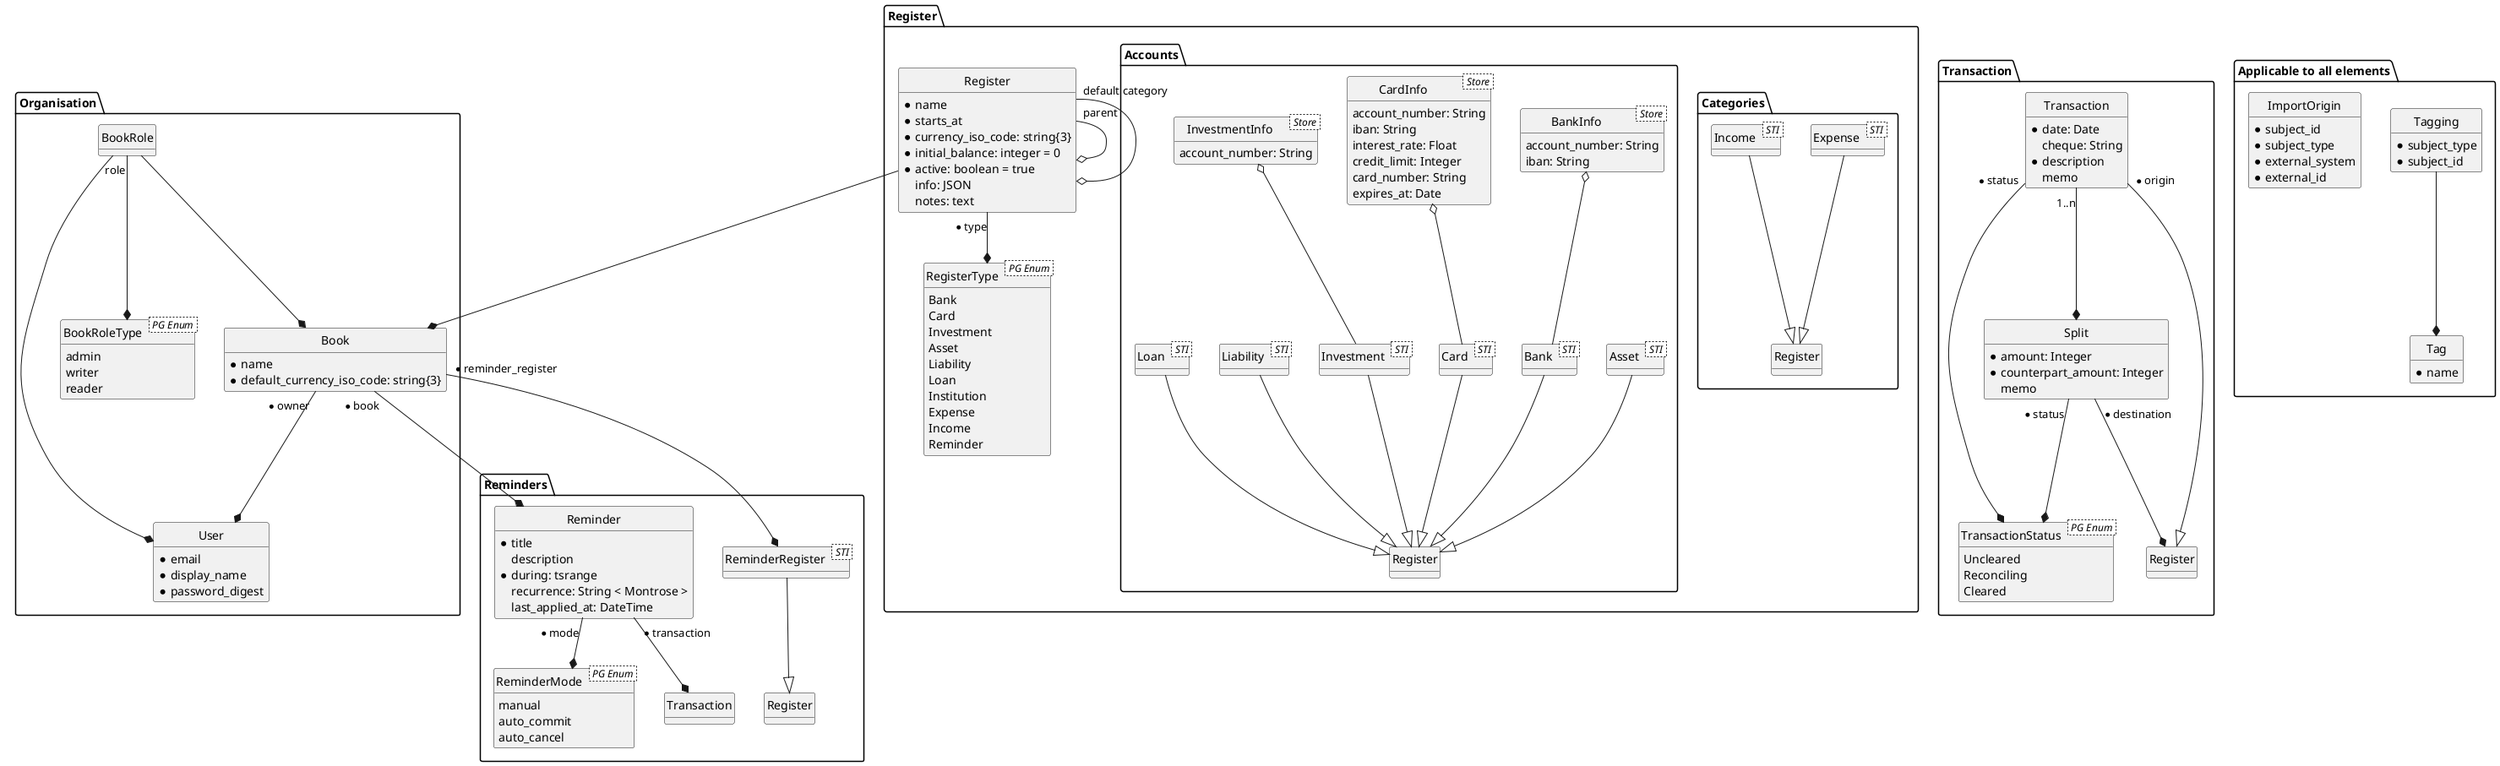@startuml Model

hide empty methods
hide circle

package Organisation {
  ' Model created.
  class User {
    * email
    * display_name
    * password_digest
  }

  ' Model created.
  class Book {
    * name
    * default_currency_iso_code: string{3}
  }
  Book "* owner" --* User

  ' Enum created.
  enum BookRoleType < PG Enum > {
    admin
    writer
    reader
  }

  ' Model created.
  class BookRole {
  }
  BookRole --* User
  BookRole --* Book
  BookRole "role" --* BookRoleType
}

package "Register" {
  enum RegisterType < PG Enum > {
    ' Accounts
    Bank
    Card
    Investment
    Asset
    Liability
    Loan
    Institution
    ' Categories
    Expense
    Income
    ' Other
    Reminder
  }

  ' Model created
  class Register {
    * name
    * starts_at
    * currency_iso_code: string{3}
    * initial_balance: integer = 0
    * active: boolean = true
    info: JSON
    notes: text
  }
  Register --* Book
  Register "parent" --o Register
  Register "default category" --o Register
  Register "* type" --* RegisterType

  package Categories {
    ' Model created
    class Expense < STI > {}
    Expense --|> Register

    ' Model created
    class Income < STI > {}
    Income --|> Register
  }

  package Accounts {
    ' Model create
    class Asset < STI > {}
    Asset --|> Register

    ' Model created
    class Bank < STI > {}
    Bank --|> Register

    ' Model created
    class BankInfo < Store > {
      account_number: String
      iban: String
    }
    BankInfo o-- Bank

    ' Model created
    class Card < STI > {}
    Card --|> Register

    ' Model created
    class CardInfo < Store > {
      account_number: String
      iban: String
      interest_rate: Float
      credit_limit: Integer
      card_number: String
      expires_at: Date
    }
    CardInfo o-- Card

    ' Model create
    class Investment < STI > {}
    Investment --|> Register

    ' Model created
    class InvestmentInfo < Store > {
      account_number: String
    }
    InvestmentInfo o-- Investment

    ' Model created
    class Liability < STI > {}
    Liability --|> Register

    ' Model created
    class Loan < STI > {}
    Loan --|> Register
  }
}

package Transaction {
  ' Enum created
  enum TransactionStatus < PG Enum > {
    Uncleared
    Reconciling
    Cleared
  }

  ' Model created
  class Transaction {
    * date: Date
    cheque: String
    * description
    memo
  }
  Transaction "* origin" --|> Register
  Transaction "* status" --* TransactionStatus

  ' Model created
  class Split {
    * amount: Integer
    * counterpart_amount: Integer
    memo
  }
  Transaction "1..n" --* Split
  Split "* destination" --* Register
  Split "* status" --* TransactionStatus
}

package Reminders {
  ' Enum created
  enum ReminderMode < PG Enum > {
    manual
    auto_commit
    auto_cancel
  }

  ' Model created
  class ReminderRegister < STI > {}
  ReminderRegister --|> Register
  Book "* reminder_register" --* ReminderRegister

  ' Model created
  class Reminder {
    * title
    description
    * during: tsrange
    recurrence: String < Montrose >
    last_applied_at: DateTime
  }
  Reminder "* mode" --* ReminderMode
  Book "* book" --* Reminder
  Reminder "* transaction" --* Transaction
}

package "Applicable to all elements" {
  ' TODO: Create Rails model
  class Tag {
    * name
  }

  ' TODO: Create Rails model
  class Tagging {
    * subject_type
    * subject_id
  }
  Tagging --* Tag

' TODO: Create Rails model
  class ImportOrigin {
    * subject_id
    * subject_type
    * external_system
    * external_id
  }
}

@enduml
